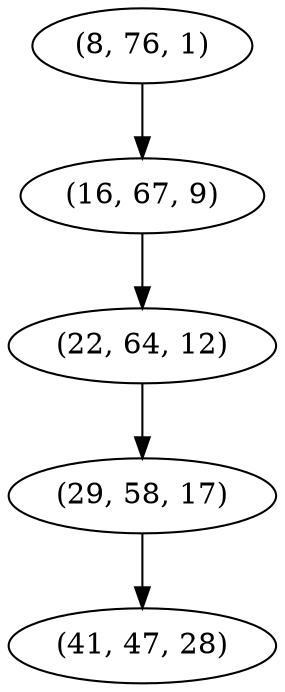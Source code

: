 digraph tree {
    "(8, 76, 1)";
    "(16, 67, 9)";
    "(22, 64, 12)";
    "(29, 58, 17)";
    "(41, 47, 28)";
    "(8, 76, 1)" -> "(16, 67, 9)";
    "(16, 67, 9)" -> "(22, 64, 12)";
    "(22, 64, 12)" -> "(29, 58, 17)";
    "(29, 58, 17)" -> "(41, 47, 28)";
}
